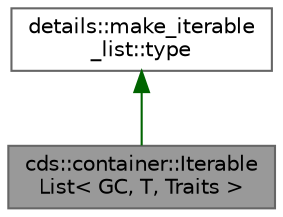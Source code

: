 digraph "cds::container::IterableList&lt; GC, T, Traits &gt;"
{
 // LATEX_PDF_SIZE
  bgcolor="transparent";
  edge [fontname=Helvetica,fontsize=10,labelfontname=Helvetica,labelfontsize=10];
  node [fontname=Helvetica,fontsize=10,shape=box,height=0.2,width=0.4];
  Node1 [id="Node000001",label="cds::container::Iterable\lList\< GC, T, Traits \>",height=0.2,width=0.4,color="gray40", fillcolor="grey60", style="filled", fontcolor="black",tooltip="Iterable ordered list"];
  Node2 -> Node1 [id="edge1_Node000001_Node000002",dir="back",color="darkgreen",style="solid",tooltip=" "];
  Node2 [id="Node000002",label="details::make_iterable\l_list::type",height=0.2,width=0.4,color="gray40", fillcolor="white", style="filled",tooltip=" "];
}
